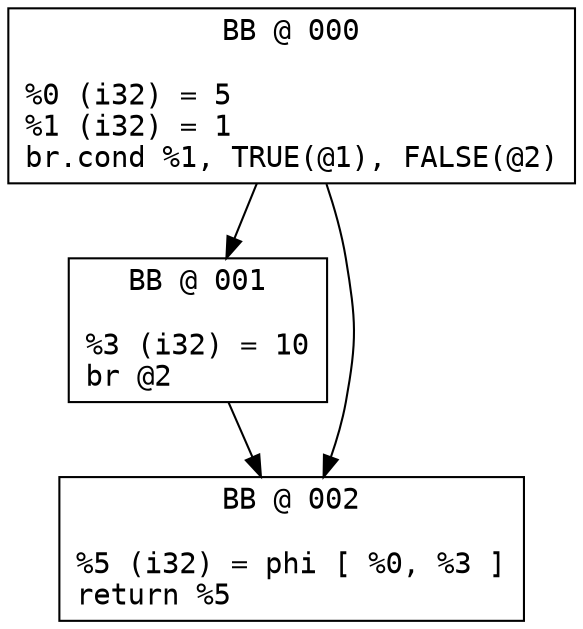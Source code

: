 strict digraph {
    graph [dpi=300]
    "0"
    "0" [fontname=Courier] 
    "0" [shape=rect] 
    "0" [label="BB @ 000

%0 (i32) = 5\l%1 (i32) = 1\lbr.cond %1, TRUE(@1), FALSE(@2)\l"]
    "1"
    "1" [fontname=Courier] 
    "1" [shape=rect] 
    "1" [label="BB @ 001

%3 (i32) = 10\lbr @2\l"]
    "0" -> "1"
    "2"
    "2" [fontname=Courier] 
    "2" [shape=rect] 
    "2" [label="BB @ 002

%5 (i32) = phi [ %0, %3 ]\lreturn %5\l"]
    "0" -> "2"
    "1" -> "2"
}
